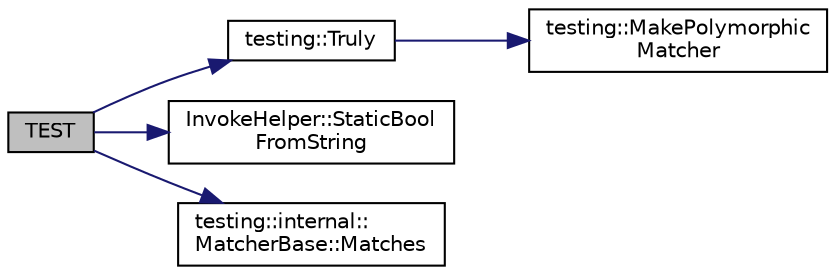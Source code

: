 digraph "TEST"
{
  edge [fontname="Helvetica",fontsize="10",labelfontname="Helvetica",labelfontsize="10"];
  node [fontname="Helvetica",fontsize="10",shape=record];
  rankdir="LR";
  Node240 [label="TEST",height=0.2,width=0.4,color="black", fillcolor="grey75", style="filled", fontcolor="black"];
  Node240 -> Node241 [color="midnightblue",fontsize="10",style="solid",fontname="Helvetica"];
  Node241 [label="testing::Truly",height=0.2,width=0.4,color="black", fillcolor="white", style="filled",URL="$d0/d75/namespacetesting.html#a5faf05cfaae6074439960048e478b1c8"];
  Node241 -> Node242 [color="midnightblue",fontsize="10",style="solid",fontname="Helvetica"];
  Node242 [label="testing::MakePolymorphic\lMatcher",height=0.2,width=0.4,color="black", fillcolor="white", style="filled",URL="$d0/d75/namespacetesting.html#a667ca94f190ec2e17ee2fbfdb7d3da04"];
  Node240 -> Node243 [color="midnightblue",fontsize="10",style="solid",fontname="Helvetica"];
  Node243 [label="InvokeHelper::StaticBool\lFromString",height=0.2,width=0.4,color="black", fillcolor="white", style="filled",URL="$dc/dfa/class_invoke_helper.html#aef16e38107cd8ddc0a52d7d0ab153211"];
  Node240 -> Node244 [color="midnightblue",fontsize="10",style="solid",fontname="Helvetica"];
  Node244 [label="testing::internal::\lMatcherBase::Matches",height=0.2,width=0.4,color="black", fillcolor="white", style="filled",URL="$df/d93/classtesting_1_1internal_1_1_matcher_base.html#a3b479673ff40cac1a7d548e91d789cb2"];
}
